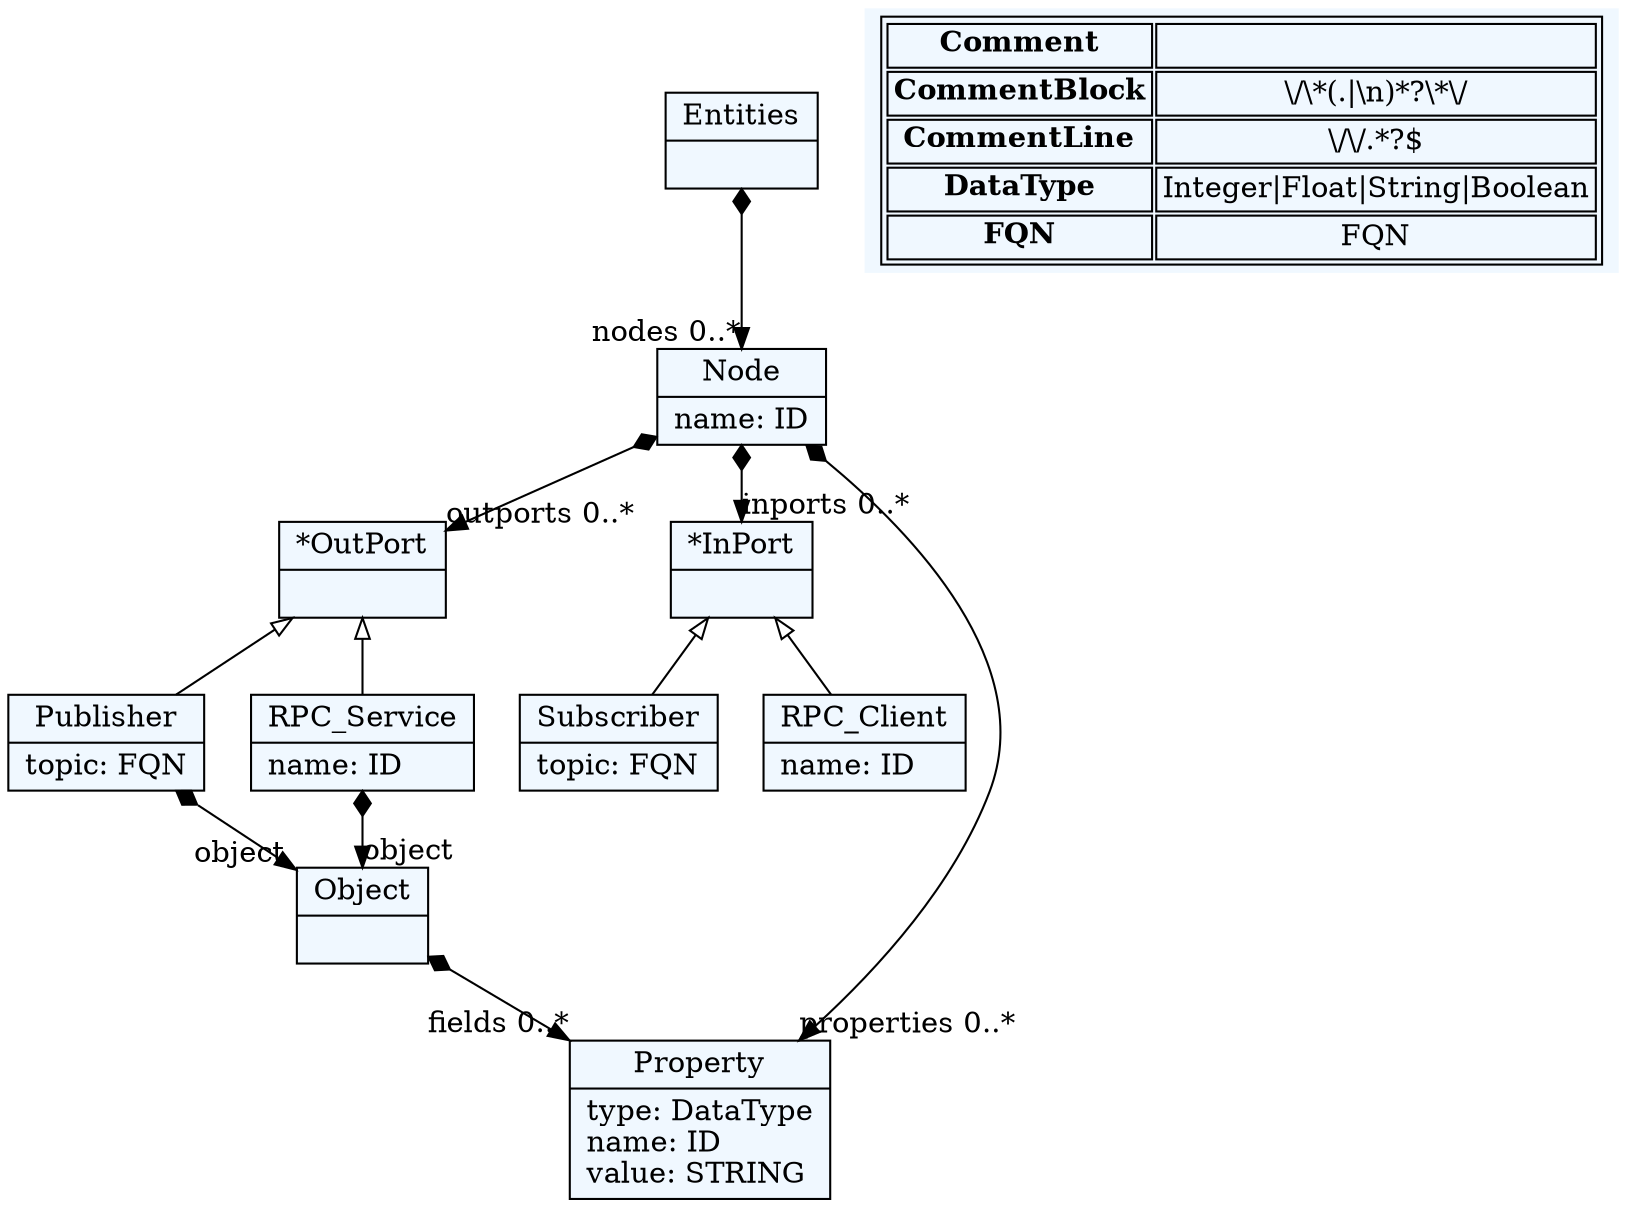 
    digraph textX {
    fontname = "Bitstream Vera Sans"
    fontsize = 8
    node[
        shape=record,
        style=filled,
        fillcolor=aliceblue
    ]
    nodesep = 0.3
    edge[dir=black,arrowtail=empty]


140367404530848[ label="{Entities|}"]

140367404534864[ label="{Node|name: ID\l}"]

140367404538272[ label="{*OutPort|}"]

140367404541680[ label="{Publisher|topic: FQN\l}"]

140367404545088[ label="{RPC_Service|name: ID\l}"]

140367404548496[ label="{*InPort|}"]

140367404547552[ label="{Subscriber|topic: FQN\l}"]

140367404533920[ label="{RPC_Client|name: ID\l}"]

140367404553792[ label="{Object|}"]

140367404557200[ label="{Property|type: DataType\lname: ID\lvalue: STRING\l}"]



140367404530848 -> 140367404534864[arrowtail=diamond, dir=both, headlabel="nodes 0..*"]
140367404534864 -> 140367404557200[arrowtail=diamond, dir=both, headlabel="properties 0..*"]
140367404534864 -> 140367404538272[arrowtail=diamond, dir=both, headlabel="outports 0..*"]
140367404534864 -> 140367404548496[arrowtail=diamond, dir=both, headlabel="inports 0..*"]
140367404538272 -> 140367404541680 [dir=back]
140367404538272 -> 140367404545088 [dir=back]
140367404541680 -> 140367404553792[arrowtail=diamond, dir=both, headlabel="object "]
140367404545088 -> 140367404553792[arrowtail=diamond, dir=both, headlabel="object "]
140367404548496 -> 140367404547552 [dir=back]
140367404548496 -> 140367404533920 [dir=back]
140367404553792 -> 140367404557200[arrowtail=diamond, dir=both, headlabel="fields 0..*"]
match_rules [ shape=plaintext, label=< <table>
	<tr>
		<td><b>Comment</b></td><td></td>
	</tr>
	<tr>
		<td><b>CommentBlock</b></td><td>\/\*(.|\n)*?\*\/</td>
	</tr>
	<tr>
		<td><b>CommentLine</b></td><td>\/\/.*?$</td>
	</tr>
	<tr>
		<td><b>DataType</b></td><td>Integer|Float|String|Boolean</td>
	</tr>
	<tr>
		<td><b>FQN</b></td><td>FQN</td>
	</tr>
</table> >]


}
